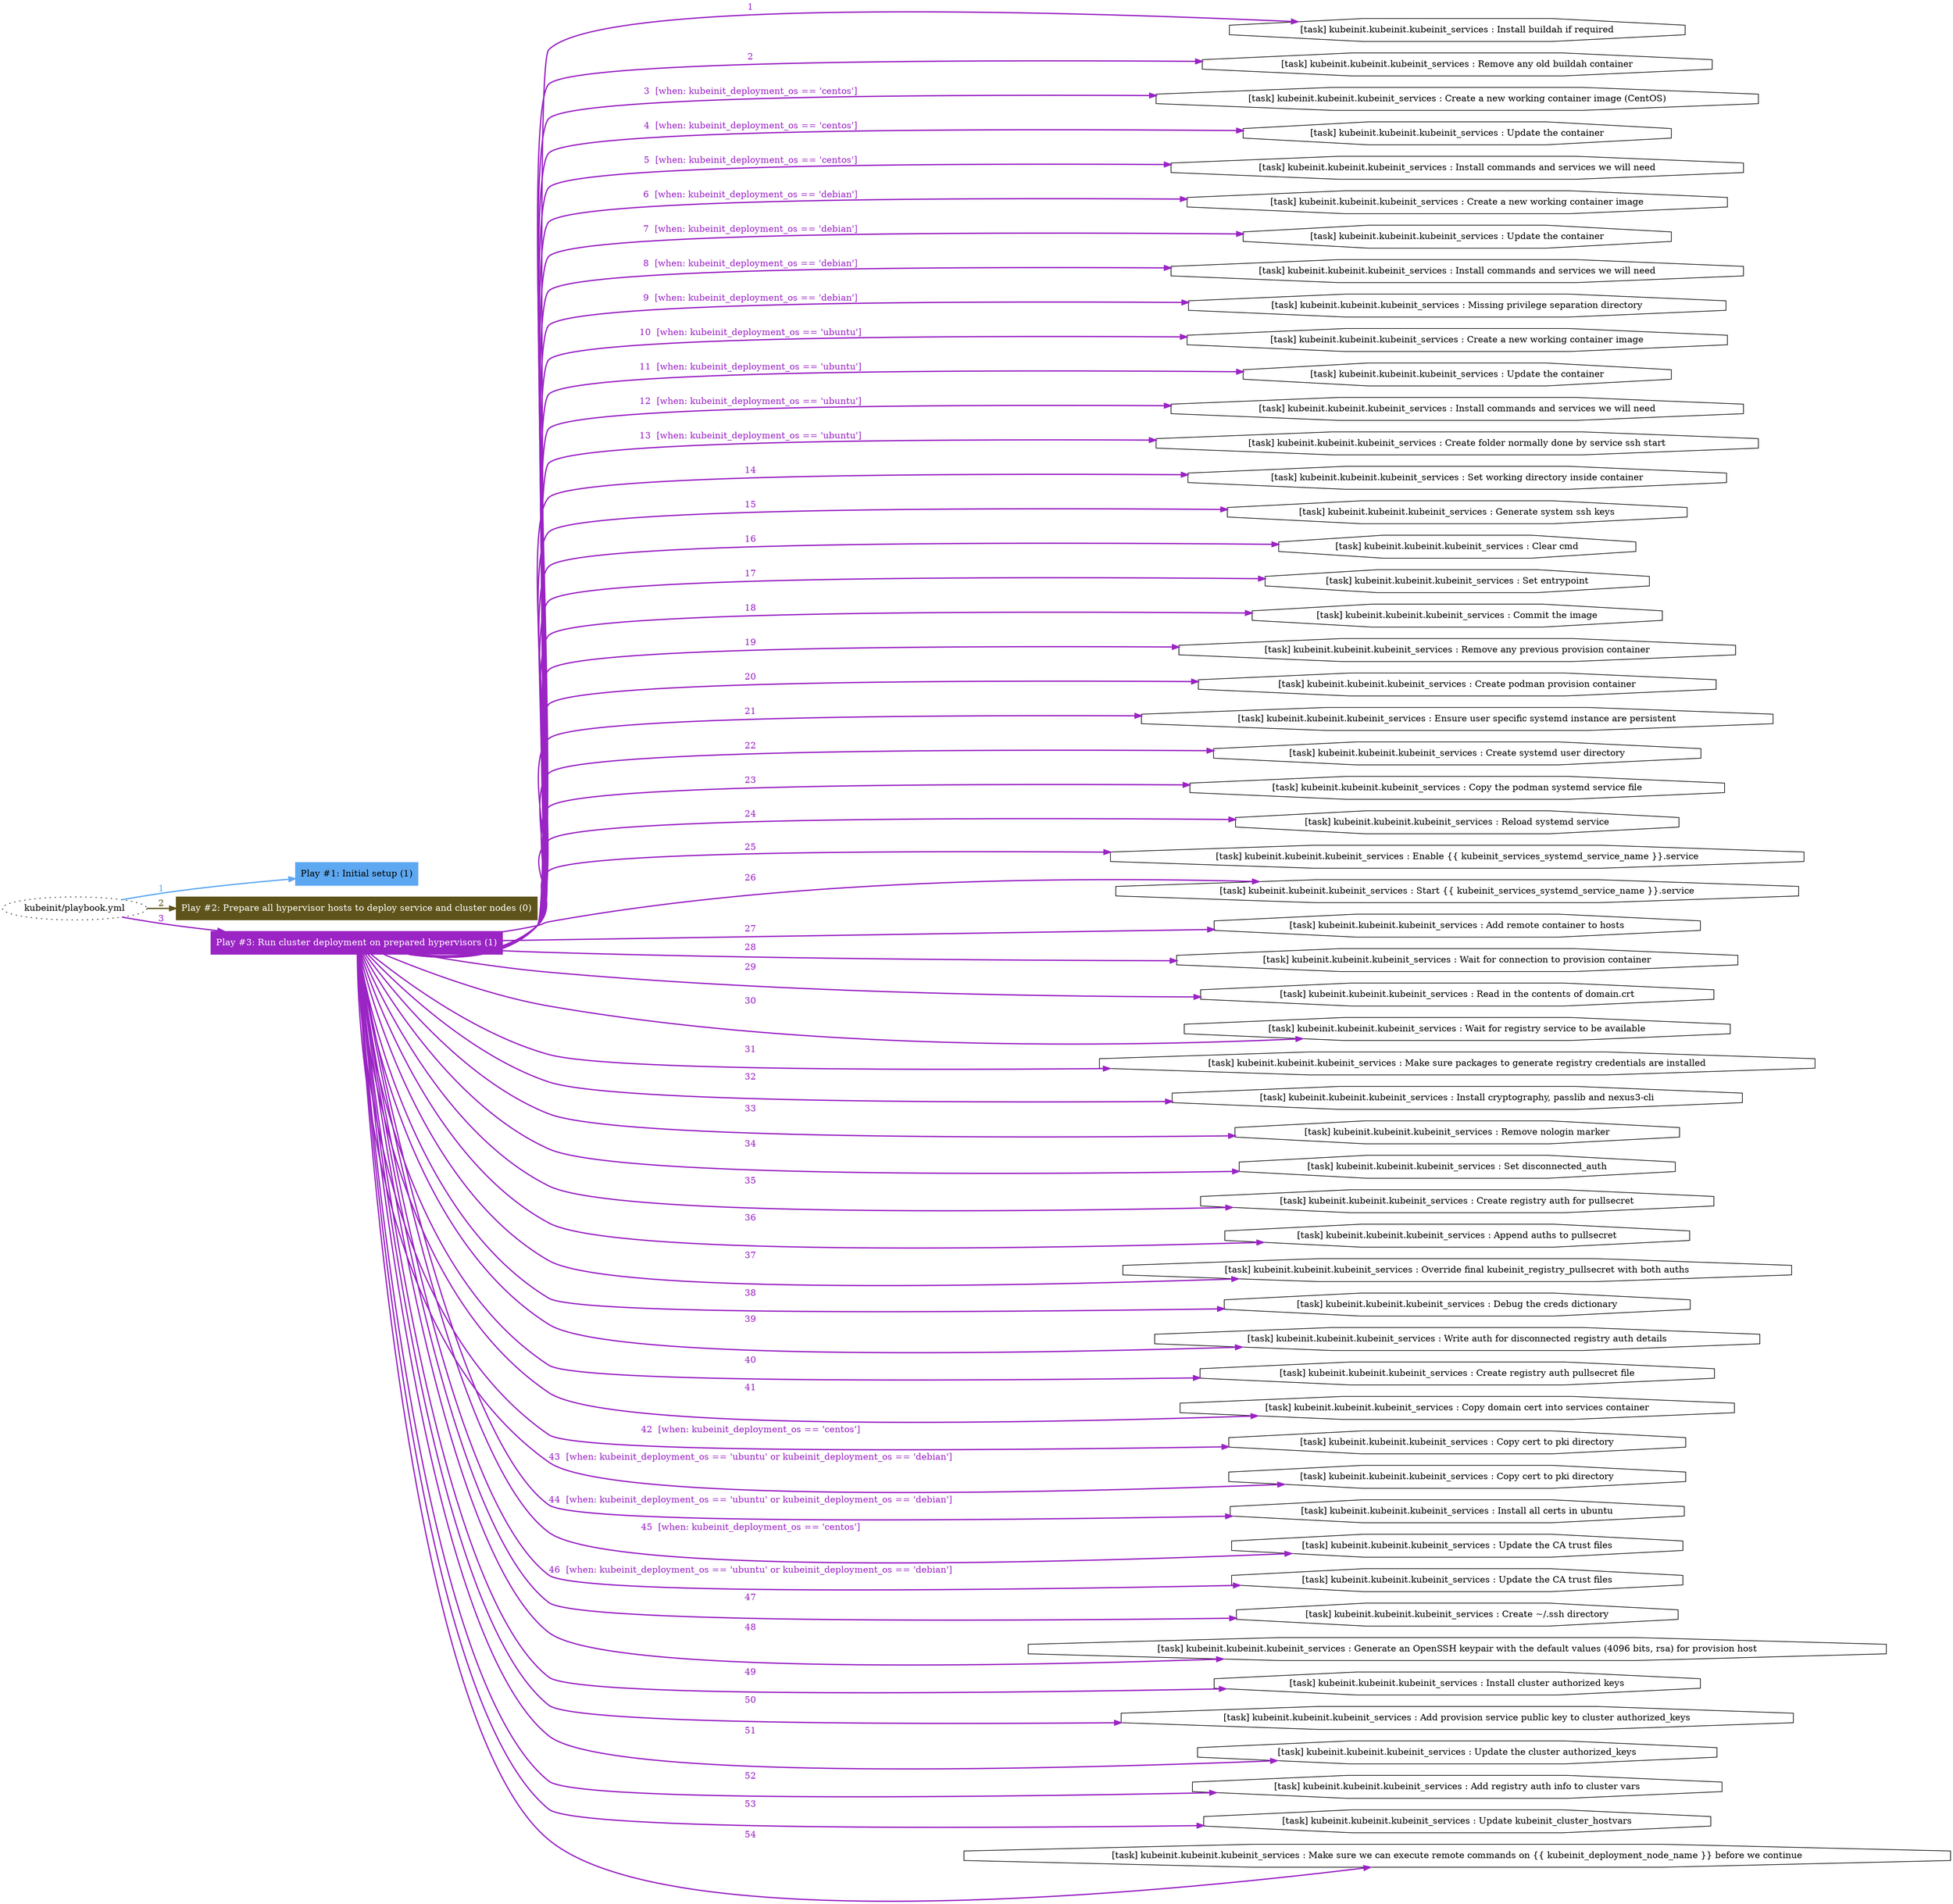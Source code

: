 digraph "kubeinit/playbook.yml "{
	graph [concentrate=true ordering=in rankdir=LR ratio=fill]
	edge [esep=5 sep=10]
	"kubeinit/playbook.yml" [id=root_node style=dotted]
	subgraph "Play #1: Initial setup (1) "{
		"Play #1: Initial setup (1)" [color="#5ea8f1" fontcolor="#000000" id="play_077616e6-fbe2-42ab-84be-f64b74d3d78e" shape=box style=filled tooltip=localhost]
		"kubeinit/playbook.yml" -> "Play #1: Initial setup (1)" [label=1 color="#5ea8f1" fontcolor="#5ea8f1" id="edge_1fbeedfb-03e7-455d-a4c3-c7b3ddbb4a71" style=bold]
	}
	subgraph "Play #2: Prepare all hypervisor hosts to deploy service and cluster nodes (0) "{
		"Play #2: Prepare all hypervisor hosts to deploy service and cluster nodes (0)" [color="#5e541b" fontcolor="#ffffff" id="play_2c775e7d-4470-4a0d-8c50-f00509eee153" shape=box style=filled tooltip=""]
		"kubeinit/playbook.yml" -> "Play #2: Prepare all hypervisor hosts to deploy service and cluster nodes (0)" [label=2 color="#5e541b" fontcolor="#5e541b" id="edge_7993f8bf-c57e-41ad-afaf-37a84acce562" style=bold]
	}
	subgraph "Play #3: Run cluster deployment on prepared hypervisors (1) "{
		"Play #3: Run cluster deployment on prepared hypervisors (1)" [color="#9a24c4" fontcolor="#ffffff" id="play_ce105478-1674-4d17-9154-09f0f1c476f4" shape=box style=filled tooltip=localhost]
		"kubeinit/playbook.yml" -> "Play #3: Run cluster deployment on prepared hypervisors (1)" [label=3 color="#9a24c4" fontcolor="#9a24c4" id="edge_e49b83fb-a10d-4283-986a-e5ea6f676407" style=bold]
		"task_4d849f41-cb34-4645-a8e6-05ab02143ee7" [label="[task] kubeinit.kubeinit.kubeinit_services : Install buildah if required" id="task_4d849f41-cb34-4645-a8e6-05ab02143ee7" shape=octagon tooltip="[task] kubeinit.kubeinit.kubeinit_services : Install buildah if required"]
		"Play #3: Run cluster deployment on prepared hypervisors (1)" -> "task_4d849f41-cb34-4645-a8e6-05ab02143ee7" [label=1 color="#9a24c4" fontcolor="#9a24c4" id="edge_0fdb9b13-2abb-425f-b975-5d4e5ae343b2" style=bold]
		"task_f0826c56-b6be-4176-8804-0313e2c739ae" [label="[task] kubeinit.kubeinit.kubeinit_services : Remove any old buildah container" id="task_f0826c56-b6be-4176-8804-0313e2c739ae" shape=octagon tooltip="[task] kubeinit.kubeinit.kubeinit_services : Remove any old buildah container"]
		"Play #3: Run cluster deployment on prepared hypervisors (1)" -> "task_f0826c56-b6be-4176-8804-0313e2c739ae" [label=2 color="#9a24c4" fontcolor="#9a24c4" id="edge_d2771822-d69b-4e64-8729-b2c63c866bee" style=bold]
		"task_6a41cb85-85ce-4a1b-a064-4359885cb09b" [label="[task] kubeinit.kubeinit.kubeinit_services : Create a new working container image (CentOS)" id="task_6a41cb85-85ce-4a1b-a064-4359885cb09b" shape=octagon tooltip="[task] kubeinit.kubeinit.kubeinit_services : Create a new working container image (CentOS)"]
		"Play #3: Run cluster deployment on prepared hypervisors (1)" -> "task_6a41cb85-85ce-4a1b-a064-4359885cb09b" [label="3  [when: kubeinit_deployment_os == 'centos']" color="#9a24c4" fontcolor="#9a24c4" id="edge_2f6633e4-a910-46ab-989e-2aa6002b5a90" style=bold]
		"task_28e8a844-b4cb-4c82-869b-6cb8f01280ce" [label="[task] kubeinit.kubeinit.kubeinit_services : Update the container" id="task_28e8a844-b4cb-4c82-869b-6cb8f01280ce" shape=octagon tooltip="[task] kubeinit.kubeinit.kubeinit_services : Update the container"]
		"Play #3: Run cluster deployment on prepared hypervisors (1)" -> "task_28e8a844-b4cb-4c82-869b-6cb8f01280ce" [label="4  [when: kubeinit_deployment_os == 'centos']" color="#9a24c4" fontcolor="#9a24c4" id="edge_3dade01e-8be5-4606-9758-a5b641ff4ac8" style=bold]
		"task_97c8285c-3add-429a-bff1-f1c24dd659b9" [label="[task] kubeinit.kubeinit.kubeinit_services : Install commands and services we will need" id="task_97c8285c-3add-429a-bff1-f1c24dd659b9" shape=octagon tooltip="[task] kubeinit.kubeinit.kubeinit_services : Install commands and services we will need"]
		"Play #3: Run cluster deployment on prepared hypervisors (1)" -> "task_97c8285c-3add-429a-bff1-f1c24dd659b9" [label="5  [when: kubeinit_deployment_os == 'centos']" color="#9a24c4" fontcolor="#9a24c4" id="edge_9b70a5c3-a400-4e57-ab26-230e51497b4b" style=bold]
		"task_a374ed2b-ff45-4701-bd3a-ca34d17a5cef" [label="[task] kubeinit.kubeinit.kubeinit_services : Create a new working container image" id="task_a374ed2b-ff45-4701-bd3a-ca34d17a5cef" shape=octagon tooltip="[task] kubeinit.kubeinit.kubeinit_services : Create a new working container image"]
		"Play #3: Run cluster deployment on prepared hypervisors (1)" -> "task_a374ed2b-ff45-4701-bd3a-ca34d17a5cef" [label="6  [when: kubeinit_deployment_os == 'debian']" color="#9a24c4" fontcolor="#9a24c4" id="edge_9eebe395-9978-4e45-9a1e-19d207e3954b" style=bold]
		"task_8c545a75-7f26-4b7a-a686-e589fa34b519" [label="[task] kubeinit.kubeinit.kubeinit_services : Update the container" id="task_8c545a75-7f26-4b7a-a686-e589fa34b519" shape=octagon tooltip="[task] kubeinit.kubeinit.kubeinit_services : Update the container"]
		"Play #3: Run cluster deployment on prepared hypervisors (1)" -> "task_8c545a75-7f26-4b7a-a686-e589fa34b519" [label="7  [when: kubeinit_deployment_os == 'debian']" color="#9a24c4" fontcolor="#9a24c4" id="edge_bc1a0039-4ad9-41b0-92c4-aa6e9b044171" style=bold]
		"task_4ef6efff-27a7-4c95-8e25-67fcce8b4f0e" [label="[task] kubeinit.kubeinit.kubeinit_services : Install commands and services we will need" id="task_4ef6efff-27a7-4c95-8e25-67fcce8b4f0e" shape=octagon tooltip="[task] kubeinit.kubeinit.kubeinit_services : Install commands and services we will need"]
		"Play #3: Run cluster deployment on prepared hypervisors (1)" -> "task_4ef6efff-27a7-4c95-8e25-67fcce8b4f0e" [label="8  [when: kubeinit_deployment_os == 'debian']" color="#9a24c4" fontcolor="#9a24c4" id="edge_15174677-bd0c-4609-9066-cdcfc234689a" style=bold]
		"task_ff7d3936-40e5-49af-bc17-fa4f26a438ab" [label="[task] kubeinit.kubeinit.kubeinit_services : Missing privilege separation directory" id="task_ff7d3936-40e5-49af-bc17-fa4f26a438ab" shape=octagon tooltip="[task] kubeinit.kubeinit.kubeinit_services : Missing privilege separation directory"]
		"Play #3: Run cluster deployment on prepared hypervisors (1)" -> "task_ff7d3936-40e5-49af-bc17-fa4f26a438ab" [label="9  [when: kubeinit_deployment_os == 'debian']" color="#9a24c4" fontcolor="#9a24c4" id="edge_a49fd480-0c16-4108-aaec-3ea7334402b9" style=bold]
		"task_867a6ada-9628-45d4-b3ae-9654f6b8c887" [label="[task] kubeinit.kubeinit.kubeinit_services : Create a new working container image" id="task_867a6ada-9628-45d4-b3ae-9654f6b8c887" shape=octagon tooltip="[task] kubeinit.kubeinit.kubeinit_services : Create a new working container image"]
		"Play #3: Run cluster deployment on prepared hypervisors (1)" -> "task_867a6ada-9628-45d4-b3ae-9654f6b8c887" [label="10  [when: kubeinit_deployment_os == 'ubuntu']" color="#9a24c4" fontcolor="#9a24c4" id="edge_515fee5c-9e2b-4f8a-b896-19c6bedba6ea" style=bold]
		"task_577364d5-6b21-48ce-b2f1-5c1160108e7a" [label="[task] kubeinit.kubeinit.kubeinit_services : Update the container" id="task_577364d5-6b21-48ce-b2f1-5c1160108e7a" shape=octagon tooltip="[task] kubeinit.kubeinit.kubeinit_services : Update the container"]
		"Play #3: Run cluster deployment on prepared hypervisors (1)" -> "task_577364d5-6b21-48ce-b2f1-5c1160108e7a" [label="11  [when: kubeinit_deployment_os == 'ubuntu']" color="#9a24c4" fontcolor="#9a24c4" id="edge_52cc6e4a-fa84-40e1-9aec-a400a6316529" style=bold]
		"task_fd0468e2-24a8-4c44-807f-1ffbd61727cc" [label="[task] kubeinit.kubeinit.kubeinit_services : Install commands and services we will need" id="task_fd0468e2-24a8-4c44-807f-1ffbd61727cc" shape=octagon tooltip="[task] kubeinit.kubeinit.kubeinit_services : Install commands and services we will need"]
		"Play #3: Run cluster deployment on prepared hypervisors (1)" -> "task_fd0468e2-24a8-4c44-807f-1ffbd61727cc" [label="12  [when: kubeinit_deployment_os == 'ubuntu']" color="#9a24c4" fontcolor="#9a24c4" id="edge_b37a562e-659a-41b5-8774-5ee8d03fd66f" style=bold]
		"task_8bd9b3a7-b4e1-4610-85f5-d6a09720638a" [label="[task] kubeinit.kubeinit.kubeinit_services : Create folder normally done by service ssh start" id="task_8bd9b3a7-b4e1-4610-85f5-d6a09720638a" shape=octagon tooltip="[task] kubeinit.kubeinit.kubeinit_services : Create folder normally done by service ssh start"]
		"Play #3: Run cluster deployment on prepared hypervisors (1)" -> "task_8bd9b3a7-b4e1-4610-85f5-d6a09720638a" [label="13  [when: kubeinit_deployment_os == 'ubuntu']" color="#9a24c4" fontcolor="#9a24c4" id="edge_65465a2e-c2e0-4ac5-ac73-ceae8e772e0f" style=bold]
		"task_9f63cde7-bb3e-4add-86a7-a70011944487" [label="[task] kubeinit.kubeinit.kubeinit_services : Set working directory inside container" id="task_9f63cde7-bb3e-4add-86a7-a70011944487" shape=octagon tooltip="[task] kubeinit.kubeinit.kubeinit_services : Set working directory inside container"]
		"Play #3: Run cluster deployment on prepared hypervisors (1)" -> "task_9f63cde7-bb3e-4add-86a7-a70011944487" [label=14 color="#9a24c4" fontcolor="#9a24c4" id="edge_6dfa2180-742a-4882-a9fb-b16fb4e7155a" style=bold]
		"task_1d7e99c1-2d1d-48b2-b1db-903a4ad0552e" [label="[task] kubeinit.kubeinit.kubeinit_services : Generate system ssh keys" id="task_1d7e99c1-2d1d-48b2-b1db-903a4ad0552e" shape=octagon tooltip="[task] kubeinit.kubeinit.kubeinit_services : Generate system ssh keys"]
		"Play #3: Run cluster deployment on prepared hypervisors (1)" -> "task_1d7e99c1-2d1d-48b2-b1db-903a4ad0552e" [label=15 color="#9a24c4" fontcolor="#9a24c4" id="edge_809eabe1-a4d2-402c-80a0-b8e17897ed46" style=bold]
		"task_d7f7a7c8-0060-47fe-a640-9abcccae67c4" [label="[task] kubeinit.kubeinit.kubeinit_services : Clear cmd" id="task_d7f7a7c8-0060-47fe-a640-9abcccae67c4" shape=octagon tooltip="[task] kubeinit.kubeinit.kubeinit_services : Clear cmd"]
		"Play #3: Run cluster deployment on prepared hypervisors (1)" -> "task_d7f7a7c8-0060-47fe-a640-9abcccae67c4" [label=16 color="#9a24c4" fontcolor="#9a24c4" id="edge_0c9714a8-7ed8-486f-bfd1-2b7959c15ed0" style=bold]
		"task_2c45a1a2-8c7d-4b9b-8a19-2884a278b3e8" [label="[task] kubeinit.kubeinit.kubeinit_services : Set entrypoint" id="task_2c45a1a2-8c7d-4b9b-8a19-2884a278b3e8" shape=octagon tooltip="[task] kubeinit.kubeinit.kubeinit_services : Set entrypoint"]
		"Play #3: Run cluster deployment on prepared hypervisors (1)" -> "task_2c45a1a2-8c7d-4b9b-8a19-2884a278b3e8" [label=17 color="#9a24c4" fontcolor="#9a24c4" id="edge_a3fe55d0-2346-4550-947c-5e32d015ec4d" style=bold]
		"task_dd2d5e90-8416-485a-9378-8b33963bb958" [label="[task] kubeinit.kubeinit.kubeinit_services : Commit the image" id="task_dd2d5e90-8416-485a-9378-8b33963bb958" shape=octagon tooltip="[task] kubeinit.kubeinit.kubeinit_services : Commit the image"]
		"Play #3: Run cluster deployment on prepared hypervisors (1)" -> "task_dd2d5e90-8416-485a-9378-8b33963bb958" [label=18 color="#9a24c4" fontcolor="#9a24c4" id="edge_c5e9c9b2-0400-4fc4-8d98-4406f0b4235a" style=bold]
		"task_51eafb1c-b510-4474-9bbb-e771a7770dcf" [label="[task] kubeinit.kubeinit.kubeinit_services : Remove any previous provision container" id="task_51eafb1c-b510-4474-9bbb-e771a7770dcf" shape=octagon tooltip="[task] kubeinit.kubeinit.kubeinit_services : Remove any previous provision container"]
		"Play #3: Run cluster deployment on prepared hypervisors (1)" -> "task_51eafb1c-b510-4474-9bbb-e771a7770dcf" [label=19 color="#9a24c4" fontcolor="#9a24c4" id="edge_8d5fdf03-632a-4427-af47-cee7aabd6141" style=bold]
		"task_0142be1f-acf3-4afc-a044-63373f706d96" [label="[task] kubeinit.kubeinit.kubeinit_services : Create podman provision container" id="task_0142be1f-acf3-4afc-a044-63373f706d96" shape=octagon tooltip="[task] kubeinit.kubeinit.kubeinit_services : Create podman provision container"]
		"Play #3: Run cluster deployment on prepared hypervisors (1)" -> "task_0142be1f-acf3-4afc-a044-63373f706d96" [label=20 color="#9a24c4" fontcolor="#9a24c4" id="edge_80216454-1e29-4e8d-a131-929aa583a843" style=bold]
		"task_26c6be8a-72da-4692-b5a0-b5f068313c64" [label="[task] kubeinit.kubeinit.kubeinit_services : Ensure user specific systemd instance are persistent" id="task_26c6be8a-72da-4692-b5a0-b5f068313c64" shape=octagon tooltip="[task] kubeinit.kubeinit.kubeinit_services : Ensure user specific systemd instance are persistent"]
		"Play #3: Run cluster deployment on prepared hypervisors (1)" -> "task_26c6be8a-72da-4692-b5a0-b5f068313c64" [label=21 color="#9a24c4" fontcolor="#9a24c4" id="edge_566d051a-f49f-47a0-993e-79cde8a02597" style=bold]
		"task_ede84893-713d-49eb-9825-8c8e64a1dc49" [label="[task] kubeinit.kubeinit.kubeinit_services : Create systemd user directory" id="task_ede84893-713d-49eb-9825-8c8e64a1dc49" shape=octagon tooltip="[task] kubeinit.kubeinit.kubeinit_services : Create systemd user directory"]
		"Play #3: Run cluster deployment on prepared hypervisors (1)" -> "task_ede84893-713d-49eb-9825-8c8e64a1dc49" [label=22 color="#9a24c4" fontcolor="#9a24c4" id="edge_d4d655d7-5711-4836-b7ed-83e7ec678e87" style=bold]
		"task_78a4d055-b530-4806-9fe6-35ad55802bb6" [label="[task] kubeinit.kubeinit.kubeinit_services : Copy the podman systemd service file" id="task_78a4d055-b530-4806-9fe6-35ad55802bb6" shape=octagon tooltip="[task] kubeinit.kubeinit.kubeinit_services : Copy the podman systemd service file"]
		"Play #3: Run cluster deployment on prepared hypervisors (1)" -> "task_78a4d055-b530-4806-9fe6-35ad55802bb6" [label=23 color="#9a24c4" fontcolor="#9a24c4" id="edge_f76b5de1-29c4-4c5c-9be4-f6b93099f64e" style=bold]
		"task_8ad25ef0-08b2-4318-b6c5-44f1df3702e4" [label="[task] kubeinit.kubeinit.kubeinit_services : Reload systemd service" id="task_8ad25ef0-08b2-4318-b6c5-44f1df3702e4" shape=octagon tooltip="[task] kubeinit.kubeinit.kubeinit_services : Reload systemd service"]
		"Play #3: Run cluster deployment on prepared hypervisors (1)" -> "task_8ad25ef0-08b2-4318-b6c5-44f1df3702e4" [label=24 color="#9a24c4" fontcolor="#9a24c4" id="edge_c46fd184-98af-4a2b-a17d-345674a2db7c" style=bold]
		"task_8a94f1c0-f99d-4ed5-8a8e-166ac01e3891" [label="[task] kubeinit.kubeinit.kubeinit_services : Enable {{ kubeinit_services_systemd_service_name }}.service" id="task_8a94f1c0-f99d-4ed5-8a8e-166ac01e3891" shape=octagon tooltip="[task] kubeinit.kubeinit.kubeinit_services : Enable {{ kubeinit_services_systemd_service_name }}.service"]
		"Play #3: Run cluster deployment on prepared hypervisors (1)" -> "task_8a94f1c0-f99d-4ed5-8a8e-166ac01e3891" [label=25 color="#9a24c4" fontcolor="#9a24c4" id="edge_090bed44-99e2-46c5-b9c2-d958fb676b61" style=bold]
		"task_52c9bcf2-1e84-45b0-bc82-dba4f924a98c" [label="[task] kubeinit.kubeinit.kubeinit_services : Start {{ kubeinit_services_systemd_service_name }}.service" id="task_52c9bcf2-1e84-45b0-bc82-dba4f924a98c" shape=octagon tooltip="[task] kubeinit.kubeinit.kubeinit_services : Start {{ kubeinit_services_systemd_service_name }}.service"]
		"Play #3: Run cluster deployment on prepared hypervisors (1)" -> "task_52c9bcf2-1e84-45b0-bc82-dba4f924a98c" [label=26 color="#9a24c4" fontcolor="#9a24c4" id="edge_133ccb3f-a6ad-4e7d-a2c1-d74fc4046ba7" style=bold]
		"task_17dd6935-4a57-44c2-85e4-e8881ce4186a" [label="[task] kubeinit.kubeinit.kubeinit_services : Add remote container to hosts" id="task_17dd6935-4a57-44c2-85e4-e8881ce4186a" shape=octagon tooltip="[task] kubeinit.kubeinit.kubeinit_services : Add remote container to hosts"]
		"Play #3: Run cluster deployment on prepared hypervisors (1)" -> "task_17dd6935-4a57-44c2-85e4-e8881ce4186a" [label=27 color="#9a24c4" fontcolor="#9a24c4" id="edge_4c012f89-9f14-4a7b-a30f-6ec8d7136652" style=bold]
		"task_6e451d26-9934-4587-89a9-db4bcad19d64" [label="[task] kubeinit.kubeinit.kubeinit_services : Wait for connection to provision container" id="task_6e451d26-9934-4587-89a9-db4bcad19d64" shape=octagon tooltip="[task] kubeinit.kubeinit.kubeinit_services : Wait for connection to provision container"]
		"Play #3: Run cluster deployment on prepared hypervisors (1)" -> "task_6e451d26-9934-4587-89a9-db4bcad19d64" [label=28 color="#9a24c4" fontcolor="#9a24c4" id="edge_71c49cdc-d583-4b15-8772-f2b76e39b3d8" style=bold]
		"task_01852c95-fe23-403f-aa15-fb2a6051ac7c" [label="[task] kubeinit.kubeinit.kubeinit_services : Read in the contents of domain.crt" id="task_01852c95-fe23-403f-aa15-fb2a6051ac7c" shape=octagon tooltip="[task] kubeinit.kubeinit.kubeinit_services : Read in the contents of domain.crt"]
		"Play #3: Run cluster deployment on prepared hypervisors (1)" -> "task_01852c95-fe23-403f-aa15-fb2a6051ac7c" [label=29 color="#9a24c4" fontcolor="#9a24c4" id="edge_43813448-f6d5-48b4-b767-d40f46760ec0" style=bold]
		"task_d65b3b7f-8252-4fd1-b351-885dcf2a2669" [label="[task] kubeinit.kubeinit.kubeinit_services : Wait for registry service to be available" id="task_d65b3b7f-8252-4fd1-b351-885dcf2a2669" shape=octagon tooltip="[task] kubeinit.kubeinit.kubeinit_services : Wait for registry service to be available"]
		"Play #3: Run cluster deployment on prepared hypervisors (1)" -> "task_d65b3b7f-8252-4fd1-b351-885dcf2a2669" [label=30 color="#9a24c4" fontcolor="#9a24c4" id="edge_5620a7b1-01be-4fcd-aed8-ded5d80b51bb" style=bold]
		"task_517c107c-975c-4e54-b57c-c7f4a13afaff" [label="[task] kubeinit.kubeinit.kubeinit_services : Make sure packages to generate registry credentials are installed" id="task_517c107c-975c-4e54-b57c-c7f4a13afaff" shape=octagon tooltip="[task] kubeinit.kubeinit.kubeinit_services : Make sure packages to generate registry credentials are installed"]
		"Play #3: Run cluster deployment on prepared hypervisors (1)" -> "task_517c107c-975c-4e54-b57c-c7f4a13afaff" [label=31 color="#9a24c4" fontcolor="#9a24c4" id="edge_231bbc71-12e3-468d-85e9-467f57e2238a" style=bold]
		"task_285e5230-0a11-4684-b8a1-bc6980e5cf9c" [label="[task] kubeinit.kubeinit.kubeinit_services : Install cryptography, passlib and nexus3-cli" id="task_285e5230-0a11-4684-b8a1-bc6980e5cf9c" shape=octagon tooltip="[task] kubeinit.kubeinit.kubeinit_services : Install cryptography, passlib and nexus3-cli"]
		"Play #3: Run cluster deployment on prepared hypervisors (1)" -> "task_285e5230-0a11-4684-b8a1-bc6980e5cf9c" [label=32 color="#9a24c4" fontcolor="#9a24c4" id="edge_67082cdb-96bb-4652-b5da-6ee36fe8acac" style=bold]
		"task_f96a53b2-a021-4483-a8e0-a066c76cbd0e" [label="[task] kubeinit.kubeinit.kubeinit_services : Remove nologin marker" id="task_f96a53b2-a021-4483-a8e0-a066c76cbd0e" shape=octagon tooltip="[task] kubeinit.kubeinit.kubeinit_services : Remove nologin marker"]
		"Play #3: Run cluster deployment on prepared hypervisors (1)" -> "task_f96a53b2-a021-4483-a8e0-a066c76cbd0e" [label=33 color="#9a24c4" fontcolor="#9a24c4" id="edge_1ac2d26a-8e20-441f-af0b-a5df01bbaff3" style=bold]
		"task_53638ac6-00a0-4f34-a56a-164570115dd4" [label="[task] kubeinit.kubeinit.kubeinit_services : Set disconnected_auth" id="task_53638ac6-00a0-4f34-a56a-164570115dd4" shape=octagon tooltip="[task] kubeinit.kubeinit.kubeinit_services : Set disconnected_auth"]
		"Play #3: Run cluster deployment on prepared hypervisors (1)" -> "task_53638ac6-00a0-4f34-a56a-164570115dd4" [label=34 color="#9a24c4" fontcolor="#9a24c4" id="edge_895441ed-4c61-4e81-8260-7e67b1b9788b" style=bold]
		"task_1f05b728-8852-4f4e-9bc0-38adda53a11f" [label="[task] kubeinit.kubeinit.kubeinit_services : Create registry auth for pullsecret" id="task_1f05b728-8852-4f4e-9bc0-38adda53a11f" shape=octagon tooltip="[task] kubeinit.kubeinit.kubeinit_services : Create registry auth for pullsecret"]
		"Play #3: Run cluster deployment on prepared hypervisors (1)" -> "task_1f05b728-8852-4f4e-9bc0-38adda53a11f" [label=35 color="#9a24c4" fontcolor="#9a24c4" id="edge_8659272e-600a-4725-a0ae-df1cbc657efc" style=bold]
		"task_289b38c9-d457-4aca-9193-0950ebaf6cf0" [label="[task] kubeinit.kubeinit.kubeinit_services : Append auths to pullsecret" id="task_289b38c9-d457-4aca-9193-0950ebaf6cf0" shape=octagon tooltip="[task] kubeinit.kubeinit.kubeinit_services : Append auths to pullsecret"]
		"Play #3: Run cluster deployment on prepared hypervisors (1)" -> "task_289b38c9-d457-4aca-9193-0950ebaf6cf0" [label=36 color="#9a24c4" fontcolor="#9a24c4" id="edge_d08ff9bd-7a4a-480a-b215-9e39cdb9c4f3" style=bold]
		"task_e59135bd-20fc-4443-8a41-9d2850fd34bc" [label="[task] kubeinit.kubeinit.kubeinit_services : Override final kubeinit_registry_pullsecret with both auths" id="task_e59135bd-20fc-4443-8a41-9d2850fd34bc" shape=octagon tooltip="[task] kubeinit.kubeinit.kubeinit_services : Override final kubeinit_registry_pullsecret with both auths"]
		"Play #3: Run cluster deployment on prepared hypervisors (1)" -> "task_e59135bd-20fc-4443-8a41-9d2850fd34bc" [label=37 color="#9a24c4" fontcolor="#9a24c4" id="edge_2d4e78c9-fa0b-4679-a83d-ceefa99268c6" style=bold]
		"task_f2a9c3f9-22f4-4ca1-a7fb-8a2e9f40f878" [label="[task] kubeinit.kubeinit.kubeinit_services : Debug the creds dictionary" id="task_f2a9c3f9-22f4-4ca1-a7fb-8a2e9f40f878" shape=octagon tooltip="[task] kubeinit.kubeinit.kubeinit_services : Debug the creds dictionary"]
		"Play #3: Run cluster deployment on prepared hypervisors (1)" -> "task_f2a9c3f9-22f4-4ca1-a7fb-8a2e9f40f878" [label=38 color="#9a24c4" fontcolor="#9a24c4" id="edge_8f9c0667-cdb1-4fe5-9ea7-d0214b382d9f" style=bold]
		"task_df4ebb41-b044-49ac-8bcc-f666e22c18d8" [label="[task] kubeinit.kubeinit.kubeinit_services : Write auth for disconnected registry auth details" id="task_df4ebb41-b044-49ac-8bcc-f666e22c18d8" shape=octagon tooltip="[task] kubeinit.kubeinit.kubeinit_services : Write auth for disconnected registry auth details"]
		"Play #3: Run cluster deployment on prepared hypervisors (1)" -> "task_df4ebb41-b044-49ac-8bcc-f666e22c18d8" [label=39 color="#9a24c4" fontcolor="#9a24c4" id="edge_10b1f7bd-fb02-492d-a53e-32911e12fe7c" style=bold]
		"task_b3661ee6-3160-4140-973b-10b9c0f2f353" [label="[task] kubeinit.kubeinit.kubeinit_services : Create registry auth pullsecret file" id="task_b3661ee6-3160-4140-973b-10b9c0f2f353" shape=octagon tooltip="[task] kubeinit.kubeinit.kubeinit_services : Create registry auth pullsecret file"]
		"Play #3: Run cluster deployment on prepared hypervisors (1)" -> "task_b3661ee6-3160-4140-973b-10b9c0f2f353" [label=40 color="#9a24c4" fontcolor="#9a24c4" id="edge_43e98db8-d303-4018-94e9-8725663e199c" style=bold]
		"task_e667fe21-23ff-42fe-a891-7495b30b488f" [label="[task] kubeinit.kubeinit.kubeinit_services : Copy domain cert into services container" id="task_e667fe21-23ff-42fe-a891-7495b30b488f" shape=octagon tooltip="[task] kubeinit.kubeinit.kubeinit_services : Copy domain cert into services container"]
		"Play #3: Run cluster deployment on prepared hypervisors (1)" -> "task_e667fe21-23ff-42fe-a891-7495b30b488f" [label=41 color="#9a24c4" fontcolor="#9a24c4" id="edge_366f28b6-991d-4fe7-9762-d1ab34b657d9" style=bold]
		"task_84ddd9df-9c0f-49d5-bb07-ebb1cbd29010" [label="[task] kubeinit.kubeinit.kubeinit_services : Copy cert to pki directory" id="task_84ddd9df-9c0f-49d5-bb07-ebb1cbd29010" shape=octagon tooltip="[task] kubeinit.kubeinit.kubeinit_services : Copy cert to pki directory"]
		"Play #3: Run cluster deployment on prepared hypervisors (1)" -> "task_84ddd9df-9c0f-49d5-bb07-ebb1cbd29010" [label="42  [when: kubeinit_deployment_os == 'centos']" color="#9a24c4" fontcolor="#9a24c4" id="edge_0737f73b-5d34-408f-a8c8-41d84fab03ed" style=bold]
		"task_96b3a2f7-a00e-425d-b964-b278b77319e3" [label="[task] kubeinit.kubeinit.kubeinit_services : Copy cert to pki directory" id="task_96b3a2f7-a00e-425d-b964-b278b77319e3" shape=octagon tooltip="[task] kubeinit.kubeinit.kubeinit_services : Copy cert to pki directory"]
		"Play #3: Run cluster deployment on prepared hypervisors (1)" -> "task_96b3a2f7-a00e-425d-b964-b278b77319e3" [label="43  [when: kubeinit_deployment_os == 'ubuntu' or kubeinit_deployment_os == 'debian']" color="#9a24c4" fontcolor="#9a24c4" id="edge_b3554696-573d-44b8-ab51-dcd7cd04a624" style=bold]
		"task_41cfc5f7-d995-4780-8cfd-dac9f105d0c6" [label="[task] kubeinit.kubeinit.kubeinit_services : Install all certs in ubuntu" id="task_41cfc5f7-d995-4780-8cfd-dac9f105d0c6" shape=octagon tooltip="[task] kubeinit.kubeinit.kubeinit_services : Install all certs in ubuntu"]
		"Play #3: Run cluster deployment on prepared hypervisors (1)" -> "task_41cfc5f7-d995-4780-8cfd-dac9f105d0c6" [label="44  [when: kubeinit_deployment_os == 'ubuntu' or kubeinit_deployment_os == 'debian']" color="#9a24c4" fontcolor="#9a24c4" id="edge_717188a5-70b0-404f-80eb-a461c66e7274" style=bold]
		"task_ccc1371c-452a-4239-b1a6-56513e457812" [label="[task] kubeinit.kubeinit.kubeinit_services : Update the CA trust files" id="task_ccc1371c-452a-4239-b1a6-56513e457812" shape=octagon tooltip="[task] kubeinit.kubeinit.kubeinit_services : Update the CA trust files"]
		"Play #3: Run cluster deployment on prepared hypervisors (1)" -> "task_ccc1371c-452a-4239-b1a6-56513e457812" [label="45  [when: kubeinit_deployment_os == 'centos']" color="#9a24c4" fontcolor="#9a24c4" id="edge_64210781-d883-4369-af19-3c078859329b" style=bold]
		"task_9b5c13a8-68ce-4bba-92a4-d44adc0ef804" [label="[task] kubeinit.kubeinit.kubeinit_services : Update the CA trust files" id="task_9b5c13a8-68ce-4bba-92a4-d44adc0ef804" shape=octagon tooltip="[task] kubeinit.kubeinit.kubeinit_services : Update the CA trust files"]
		"Play #3: Run cluster deployment on prepared hypervisors (1)" -> "task_9b5c13a8-68ce-4bba-92a4-d44adc0ef804" [label="46  [when: kubeinit_deployment_os == 'ubuntu' or kubeinit_deployment_os == 'debian']" color="#9a24c4" fontcolor="#9a24c4" id="edge_c2b9ca55-11ab-42f1-a2ce-21d98c169382" style=bold]
		"task_36741061-f484-4cd3-a053-27638aa6f376" [label="[task] kubeinit.kubeinit.kubeinit_services : Create ~/.ssh directory" id="task_36741061-f484-4cd3-a053-27638aa6f376" shape=octagon tooltip="[task] kubeinit.kubeinit.kubeinit_services : Create ~/.ssh directory"]
		"Play #3: Run cluster deployment on prepared hypervisors (1)" -> "task_36741061-f484-4cd3-a053-27638aa6f376" [label=47 color="#9a24c4" fontcolor="#9a24c4" id="edge_8d6c0df7-d411-4c73-949b-c92a1f847c35" style=bold]
		"task_c7bb37ad-b610-4a73-afe7-f1a10a0c0e60" [label="[task] kubeinit.kubeinit.kubeinit_services : Generate an OpenSSH keypair with the default values (4096 bits, rsa) for provision host" id="task_c7bb37ad-b610-4a73-afe7-f1a10a0c0e60" shape=octagon tooltip="[task] kubeinit.kubeinit.kubeinit_services : Generate an OpenSSH keypair with the default values (4096 bits, rsa) for provision host"]
		"Play #3: Run cluster deployment on prepared hypervisors (1)" -> "task_c7bb37ad-b610-4a73-afe7-f1a10a0c0e60" [label=48 color="#9a24c4" fontcolor="#9a24c4" id="edge_79d6e632-a152-4011-880d-b5b7b1ea3f3f" style=bold]
		"task_0bdd12cc-a0e3-4f7e-b95b-292ea7f6c413" [label="[task] kubeinit.kubeinit.kubeinit_services : Install cluster authorized keys" id="task_0bdd12cc-a0e3-4f7e-b95b-292ea7f6c413" shape=octagon tooltip="[task] kubeinit.kubeinit.kubeinit_services : Install cluster authorized keys"]
		"Play #3: Run cluster deployment on prepared hypervisors (1)" -> "task_0bdd12cc-a0e3-4f7e-b95b-292ea7f6c413" [label=49 color="#9a24c4" fontcolor="#9a24c4" id="edge_a4607648-856e-4fca-8d14-cca4dded7be0" style=bold]
		"task_0f96e134-ae36-47f1-949e-abd5383a450c" [label="[task] kubeinit.kubeinit.kubeinit_services : Add provision service public key to cluster authorized_keys" id="task_0f96e134-ae36-47f1-949e-abd5383a450c" shape=octagon tooltip="[task] kubeinit.kubeinit.kubeinit_services : Add provision service public key to cluster authorized_keys"]
		"Play #3: Run cluster deployment on prepared hypervisors (1)" -> "task_0f96e134-ae36-47f1-949e-abd5383a450c" [label=50 color="#9a24c4" fontcolor="#9a24c4" id="edge_86b2d16c-5570-4a48-a047-0a4ef3b37412" style=bold]
		"task_e003aa1c-3e59-4f6b-a8d2-17b7546fe426" [label="[task] kubeinit.kubeinit.kubeinit_services : Update the cluster authorized_keys" id="task_e003aa1c-3e59-4f6b-a8d2-17b7546fe426" shape=octagon tooltip="[task] kubeinit.kubeinit.kubeinit_services : Update the cluster authorized_keys"]
		"Play #3: Run cluster deployment on prepared hypervisors (1)" -> "task_e003aa1c-3e59-4f6b-a8d2-17b7546fe426" [label=51 color="#9a24c4" fontcolor="#9a24c4" id="edge_f876b155-a5df-4926-8b14-a632af3ca8aa" style=bold]
		"task_681c2821-8059-4735-b12f-57f80d5d86f7" [label="[task] kubeinit.kubeinit.kubeinit_services : Add registry auth info to cluster vars" id="task_681c2821-8059-4735-b12f-57f80d5d86f7" shape=octagon tooltip="[task] kubeinit.kubeinit.kubeinit_services : Add registry auth info to cluster vars"]
		"Play #3: Run cluster deployment on prepared hypervisors (1)" -> "task_681c2821-8059-4735-b12f-57f80d5d86f7" [label=52 color="#9a24c4" fontcolor="#9a24c4" id="edge_a1f99aaf-5b71-45d4-a194-3994183ca3db" style=bold]
		"task_3fb69290-d6c5-49c5-9e26-6a486b3e7ed5" [label="[task] kubeinit.kubeinit.kubeinit_services : Update kubeinit_cluster_hostvars" id="task_3fb69290-d6c5-49c5-9e26-6a486b3e7ed5" shape=octagon tooltip="[task] kubeinit.kubeinit.kubeinit_services : Update kubeinit_cluster_hostvars"]
		"Play #3: Run cluster deployment on prepared hypervisors (1)" -> "task_3fb69290-d6c5-49c5-9e26-6a486b3e7ed5" [label=53 color="#9a24c4" fontcolor="#9a24c4" id="edge_eac98b14-e98a-4393-8cd3-9263ddd6fc24" style=bold]
		"task_b3fbd8df-f8d6-4e4b-81e7-749082d0977f" [label="[task] kubeinit.kubeinit.kubeinit_services : Make sure we can execute remote commands on {{ kubeinit_deployment_node_name }} before we continue" id="task_b3fbd8df-f8d6-4e4b-81e7-749082d0977f" shape=octagon tooltip="[task] kubeinit.kubeinit.kubeinit_services : Make sure we can execute remote commands on {{ kubeinit_deployment_node_name }} before we continue"]
		"Play #3: Run cluster deployment on prepared hypervisors (1)" -> "task_b3fbd8df-f8d6-4e4b-81e7-749082d0977f" [label=54 color="#9a24c4" fontcolor="#9a24c4" id="edge_95aa346a-12fd-42d0-b12a-d55b3f333e1a" style=bold]
	}
}
